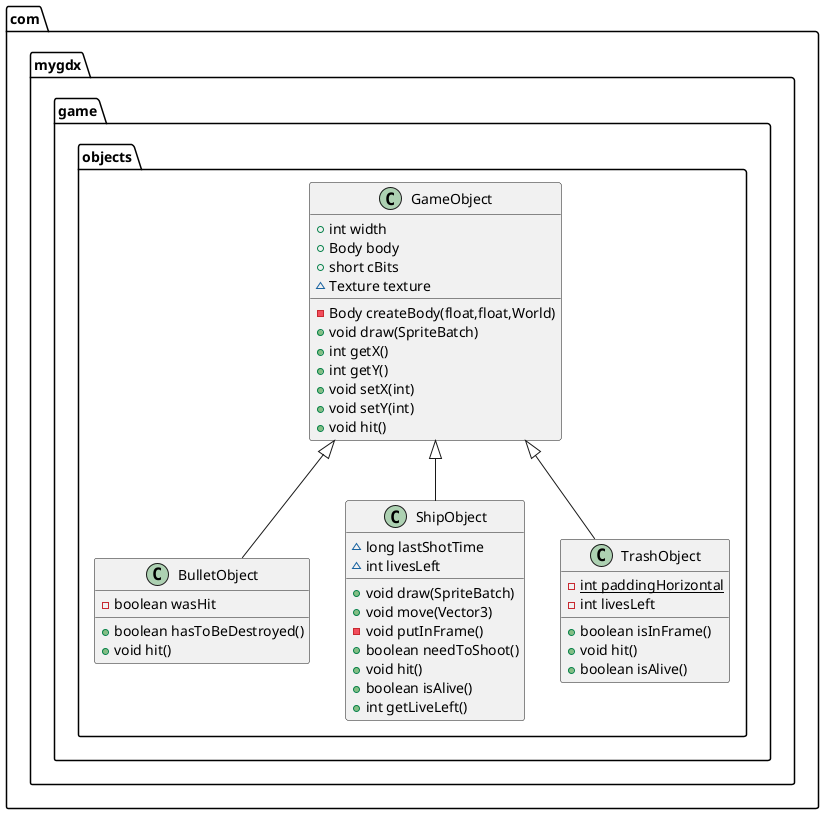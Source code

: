 @startuml
class com.mygdx.game.objects.BulletObject {
- boolean wasHit
+ boolean hasToBeDestroyed()
+ void hit()
}


class com.mygdx.game.objects.ShipObject {
~ long lastShotTime
~ int livesLeft
+ void draw(SpriteBatch)
+ void move(Vector3)
- void putInFrame()
+ boolean needToShoot()
+ void hit()
+ boolean isAlive()
+ int getLiveLeft()
}


class com.mygdx.game.objects.TrashObject {
- {static} int paddingHorizontal
- int livesLeft
+ boolean isInFrame()
+ void hit()
+ boolean isAlive()
}


class com.mygdx.game.objects.GameObject {
+ int width
+ Body body
+ short cBits
~ Texture texture
- Body createBody(float,float,World)
+ void draw(SpriteBatch)
+ int getX()
+ int getY()
+ void setX(int)
+ void setY(int)
+ void hit()
}




com.mygdx.game.objects.GameObject <|-- com.mygdx.game.objects.BulletObject
com.mygdx.game.objects.GameObject <|-- com.mygdx.game.objects.ShipObject
com.mygdx.game.objects.GameObject <|-- com.mygdx.game.objects.TrashObject
@enduml